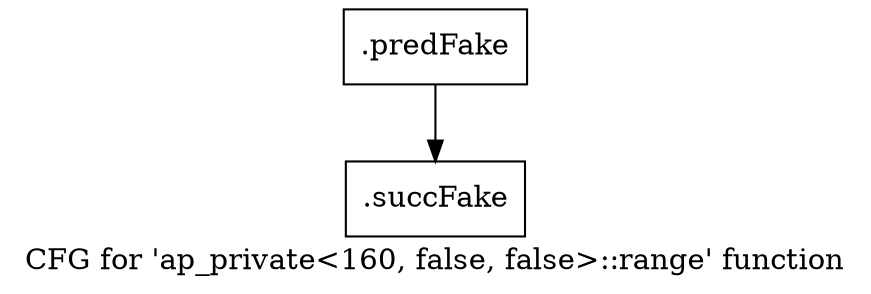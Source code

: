 digraph "CFG for 'ap_private\<160, false, false\>::range' function" {
	label="CFG for 'ap_private\<160, false, false\>::range' function";

	Node0x5d11f30 [shape=record,filename="",linenumber="",label="{.predFake}"];
	Node0x5d11f30 -> Node0x6165a30[ callList="" memoryops="" filename="/mnt/xilinx/Vitis_HLS/2021.2/include/etc/ap_private.h" execusionnum="5"];
	Node0x6165a30 [shape=record,filename="/mnt/xilinx/Vitis_HLS/2021.2/include/etc/ap_private.h",linenumber="4311",label="{.succFake}"];
}
